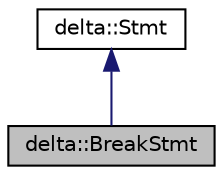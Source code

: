 digraph "delta::BreakStmt"
{
  edge [fontname="Helvetica",fontsize="10",labelfontname="Helvetica",labelfontsize="10"];
  node [fontname="Helvetica",fontsize="10",shape=record];
  Node2 [label="delta::BreakStmt",height=0.2,width=0.4,color="black", fillcolor="grey75", style="filled", fontcolor="black"];
  Node3 -> Node2 [dir="back",color="midnightblue",fontsize="10",style="solid",fontname="Helvetica"];
  Node3 [label="delta::Stmt",height=0.2,width=0.4,color="black", fillcolor="white", style="filled",URL="$classdelta_1_1_stmt.html"];
}
